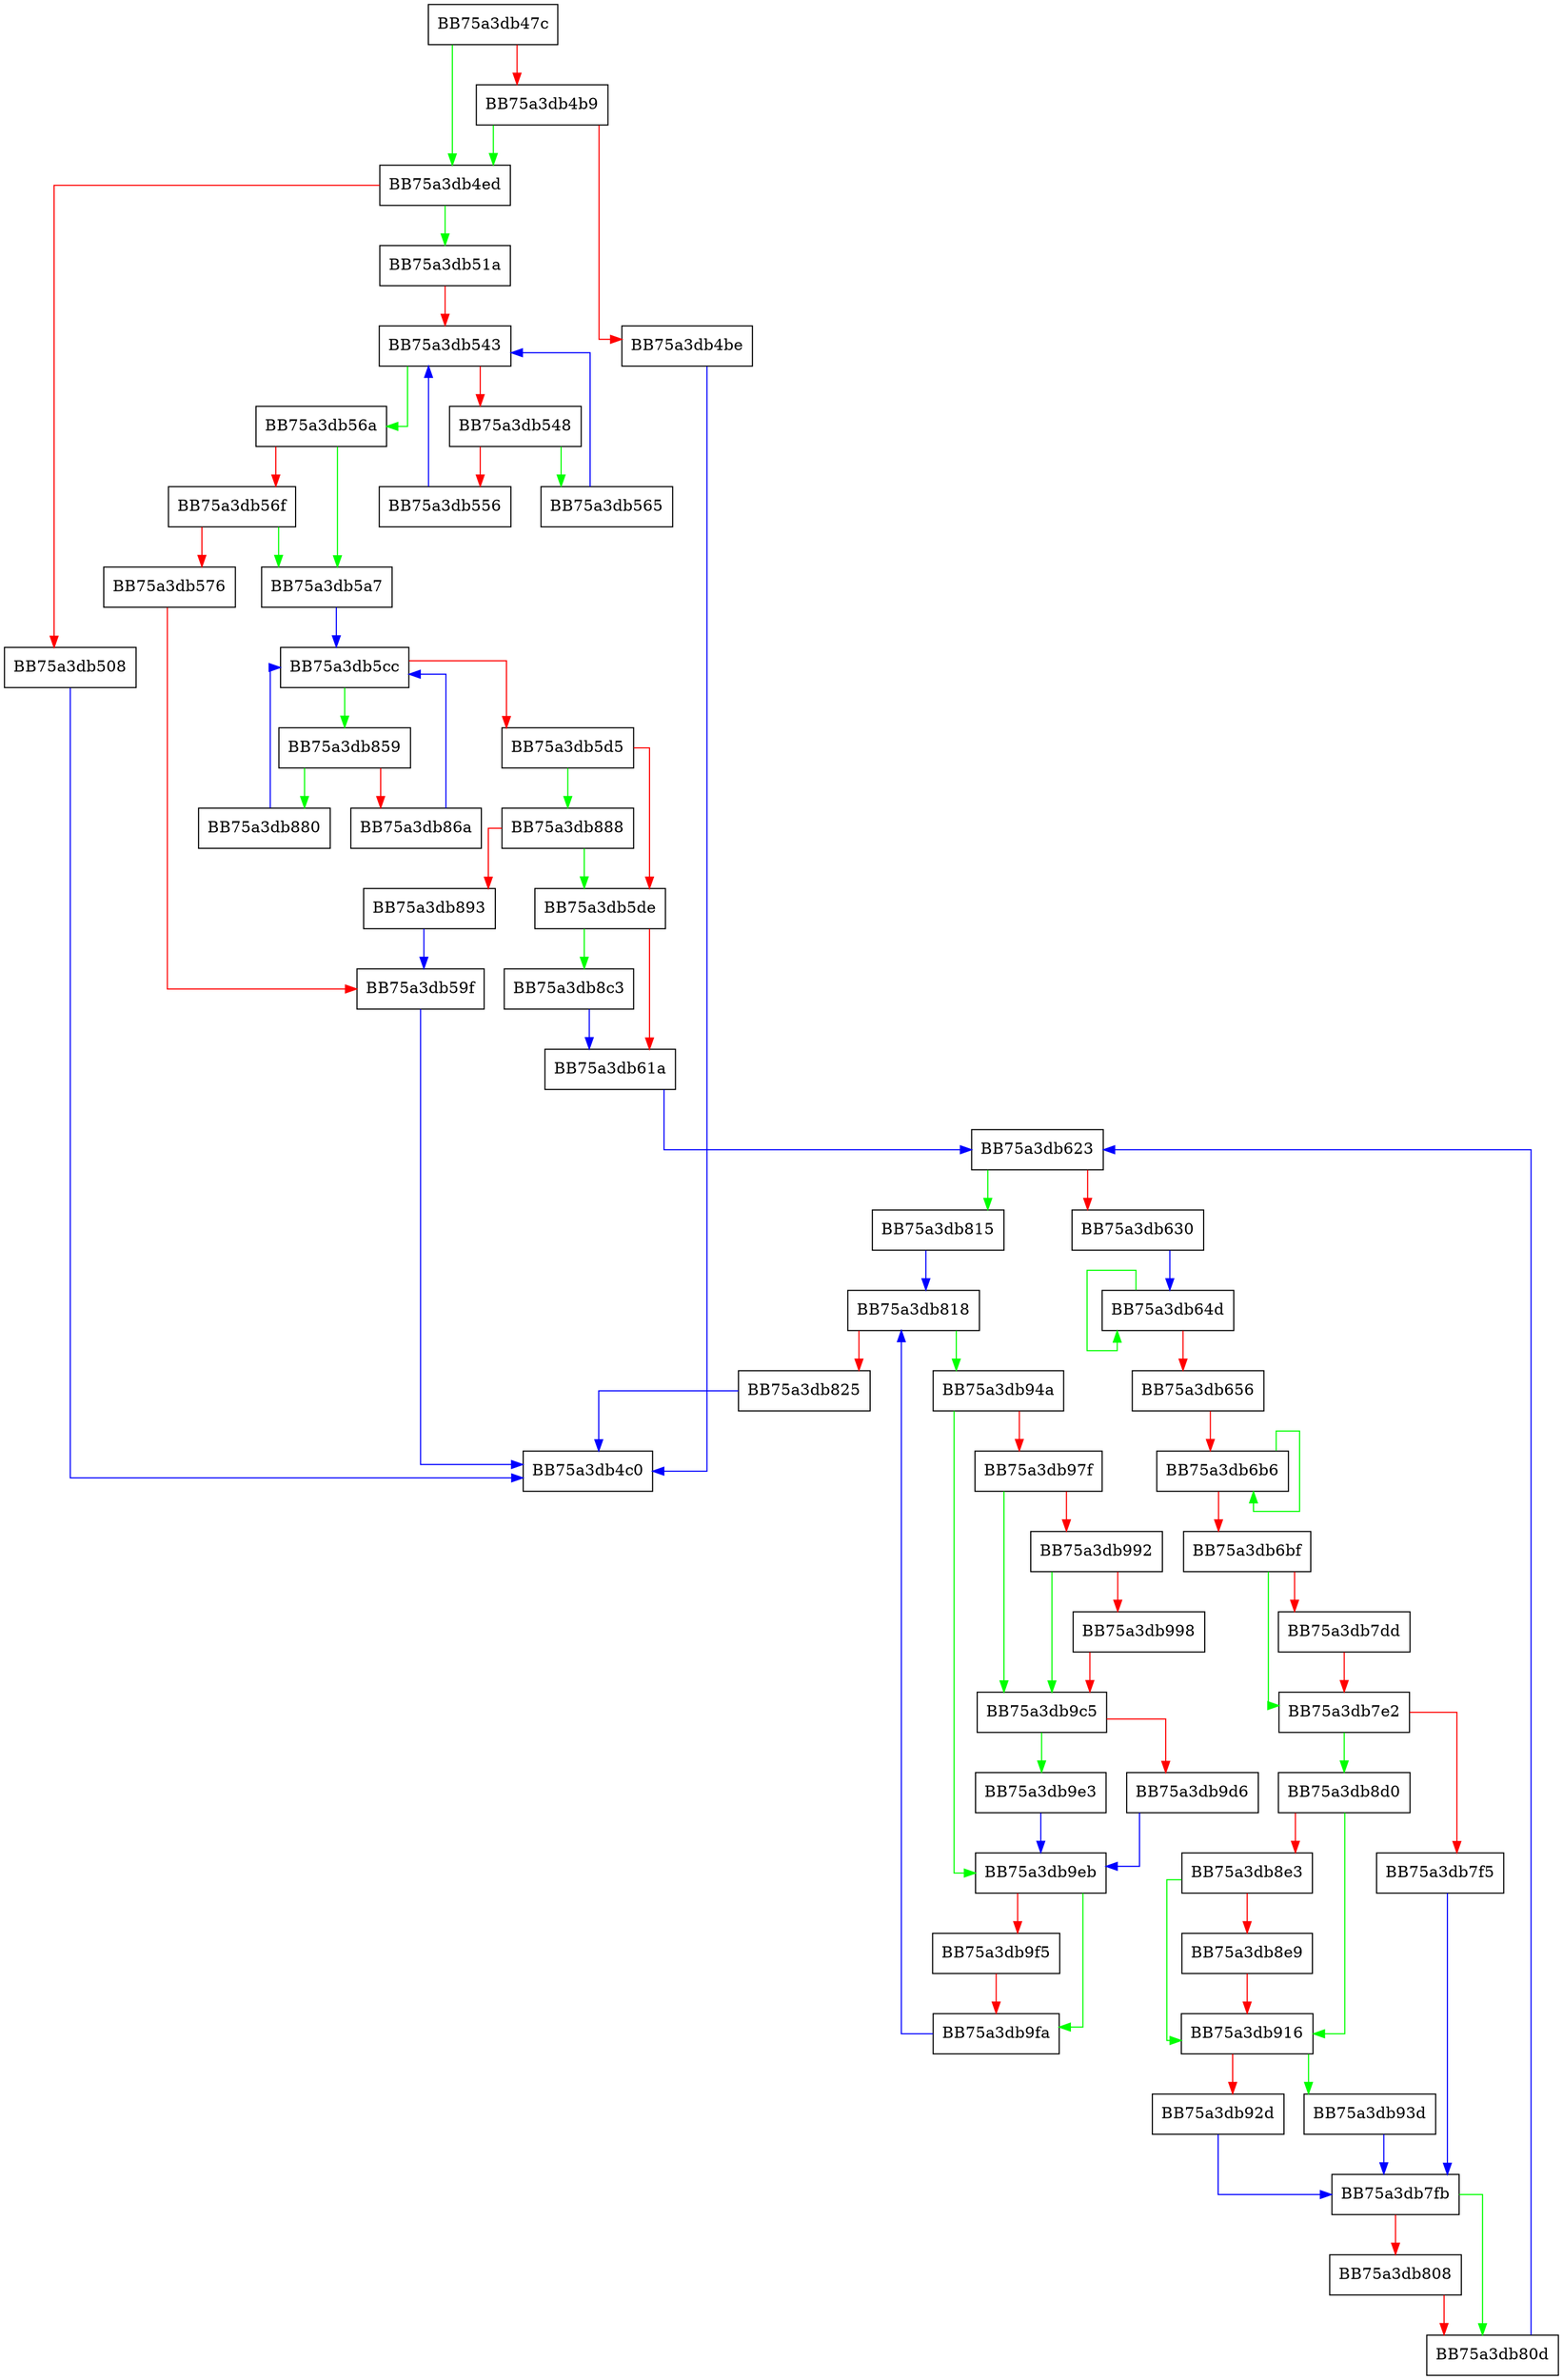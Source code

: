 digraph GetThreatRemovalPolicy {
  node [shape="box"];
  graph [splines=ortho];
  BB75a3db47c -> BB75a3db4ed [color="green"];
  BB75a3db47c -> BB75a3db4b9 [color="red"];
  BB75a3db4b9 -> BB75a3db4ed [color="green"];
  BB75a3db4b9 -> BB75a3db4be [color="red"];
  BB75a3db4be -> BB75a3db4c0 [color="blue"];
  BB75a3db4ed -> BB75a3db51a [color="green"];
  BB75a3db4ed -> BB75a3db508 [color="red"];
  BB75a3db508 -> BB75a3db4c0 [color="blue"];
  BB75a3db51a -> BB75a3db543 [color="red"];
  BB75a3db543 -> BB75a3db56a [color="green"];
  BB75a3db543 -> BB75a3db548 [color="red"];
  BB75a3db548 -> BB75a3db565 [color="green"];
  BB75a3db548 -> BB75a3db556 [color="red"];
  BB75a3db556 -> BB75a3db543 [color="blue"];
  BB75a3db565 -> BB75a3db543 [color="blue"];
  BB75a3db56a -> BB75a3db5a7 [color="green"];
  BB75a3db56a -> BB75a3db56f [color="red"];
  BB75a3db56f -> BB75a3db5a7 [color="green"];
  BB75a3db56f -> BB75a3db576 [color="red"];
  BB75a3db576 -> BB75a3db59f [color="red"];
  BB75a3db59f -> BB75a3db4c0 [color="blue"];
  BB75a3db5a7 -> BB75a3db5cc [color="blue"];
  BB75a3db5cc -> BB75a3db859 [color="green"];
  BB75a3db5cc -> BB75a3db5d5 [color="red"];
  BB75a3db5d5 -> BB75a3db888 [color="green"];
  BB75a3db5d5 -> BB75a3db5de [color="red"];
  BB75a3db5de -> BB75a3db8c3 [color="green"];
  BB75a3db5de -> BB75a3db61a [color="red"];
  BB75a3db61a -> BB75a3db623 [color="blue"];
  BB75a3db623 -> BB75a3db815 [color="green"];
  BB75a3db623 -> BB75a3db630 [color="red"];
  BB75a3db630 -> BB75a3db64d [color="blue"];
  BB75a3db64d -> BB75a3db64d [color="green"];
  BB75a3db64d -> BB75a3db656 [color="red"];
  BB75a3db656 -> BB75a3db6b6 [color="red"];
  BB75a3db6b6 -> BB75a3db6b6 [color="green"];
  BB75a3db6b6 -> BB75a3db6bf [color="red"];
  BB75a3db6bf -> BB75a3db7e2 [color="green"];
  BB75a3db6bf -> BB75a3db7dd [color="red"];
  BB75a3db7dd -> BB75a3db7e2 [color="red"];
  BB75a3db7e2 -> BB75a3db8d0 [color="green"];
  BB75a3db7e2 -> BB75a3db7f5 [color="red"];
  BB75a3db7f5 -> BB75a3db7fb [color="blue"];
  BB75a3db7fb -> BB75a3db80d [color="green"];
  BB75a3db7fb -> BB75a3db808 [color="red"];
  BB75a3db808 -> BB75a3db80d [color="red"];
  BB75a3db80d -> BB75a3db623 [color="blue"];
  BB75a3db815 -> BB75a3db818 [color="blue"];
  BB75a3db818 -> BB75a3db94a [color="green"];
  BB75a3db818 -> BB75a3db825 [color="red"];
  BB75a3db825 -> BB75a3db4c0 [color="blue"];
  BB75a3db859 -> BB75a3db880 [color="green"];
  BB75a3db859 -> BB75a3db86a [color="red"];
  BB75a3db86a -> BB75a3db5cc [color="blue"];
  BB75a3db880 -> BB75a3db5cc [color="blue"];
  BB75a3db888 -> BB75a3db5de [color="green"];
  BB75a3db888 -> BB75a3db893 [color="red"];
  BB75a3db893 -> BB75a3db59f [color="blue"];
  BB75a3db8c3 -> BB75a3db61a [color="blue"];
  BB75a3db8d0 -> BB75a3db916 [color="green"];
  BB75a3db8d0 -> BB75a3db8e3 [color="red"];
  BB75a3db8e3 -> BB75a3db916 [color="green"];
  BB75a3db8e3 -> BB75a3db8e9 [color="red"];
  BB75a3db8e9 -> BB75a3db916 [color="red"];
  BB75a3db916 -> BB75a3db93d [color="green"];
  BB75a3db916 -> BB75a3db92d [color="red"];
  BB75a3db92d -> BB75a3db7fb [color="blue"];
  BB75a3db93d -> BB75a3db7fb [color="blue"];
  BB75a3db94a -> BB75a3db9eb [color="green"];
  BB75a3db94a -> BB75a3db97f [color="red"];
  BB75a3db97f -> BB75a3db9c5 [color="green"];
  BB75a3db97f -> BB75a3db992 [color="red"];
  BB75a3db992 -> BB75a3db9c5 [color="green"];
  BB75a3db992 -> BB75a3db998 [color="red"];
  BB75a3db998 -> BB75a3db9c5 [color="red"];
  BB75a3db9c5 -> BB75a3db9e3 [color="green"];
  BB75a3db9c5 -> BB75a3db9d6 [color="red"];
  BB75a3db9d6 -> BB75a3db9eb [color="blue"];
  BB75a3db9e3 -> BB75a3db9eb [color="blue"];
  BB75a3db9eb -> BB75a3db9fa [color="green"];
  BB75a3db9eb -> BB75a3db9f5 [color="red"];
  BB75a3db9f5 -> BB75a3db9fa [color="red"];
  BB75a3db9fa -> BB75a3db818 [color="blue"];
}